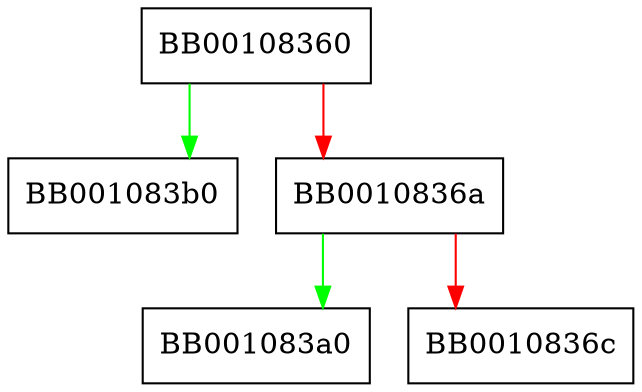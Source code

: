 digraph FUN_00108360 {
  node [shape="box"];
  graph [splines=ortho];
  BB00108360 -> BB001083b0 [color="green"];
  BB00108360 -> BB0010836a [color="red"];
  BB0010836a -> BB001083a0 [color="green"];
  BB0010836a -> BB0010836c [color="red"];
}